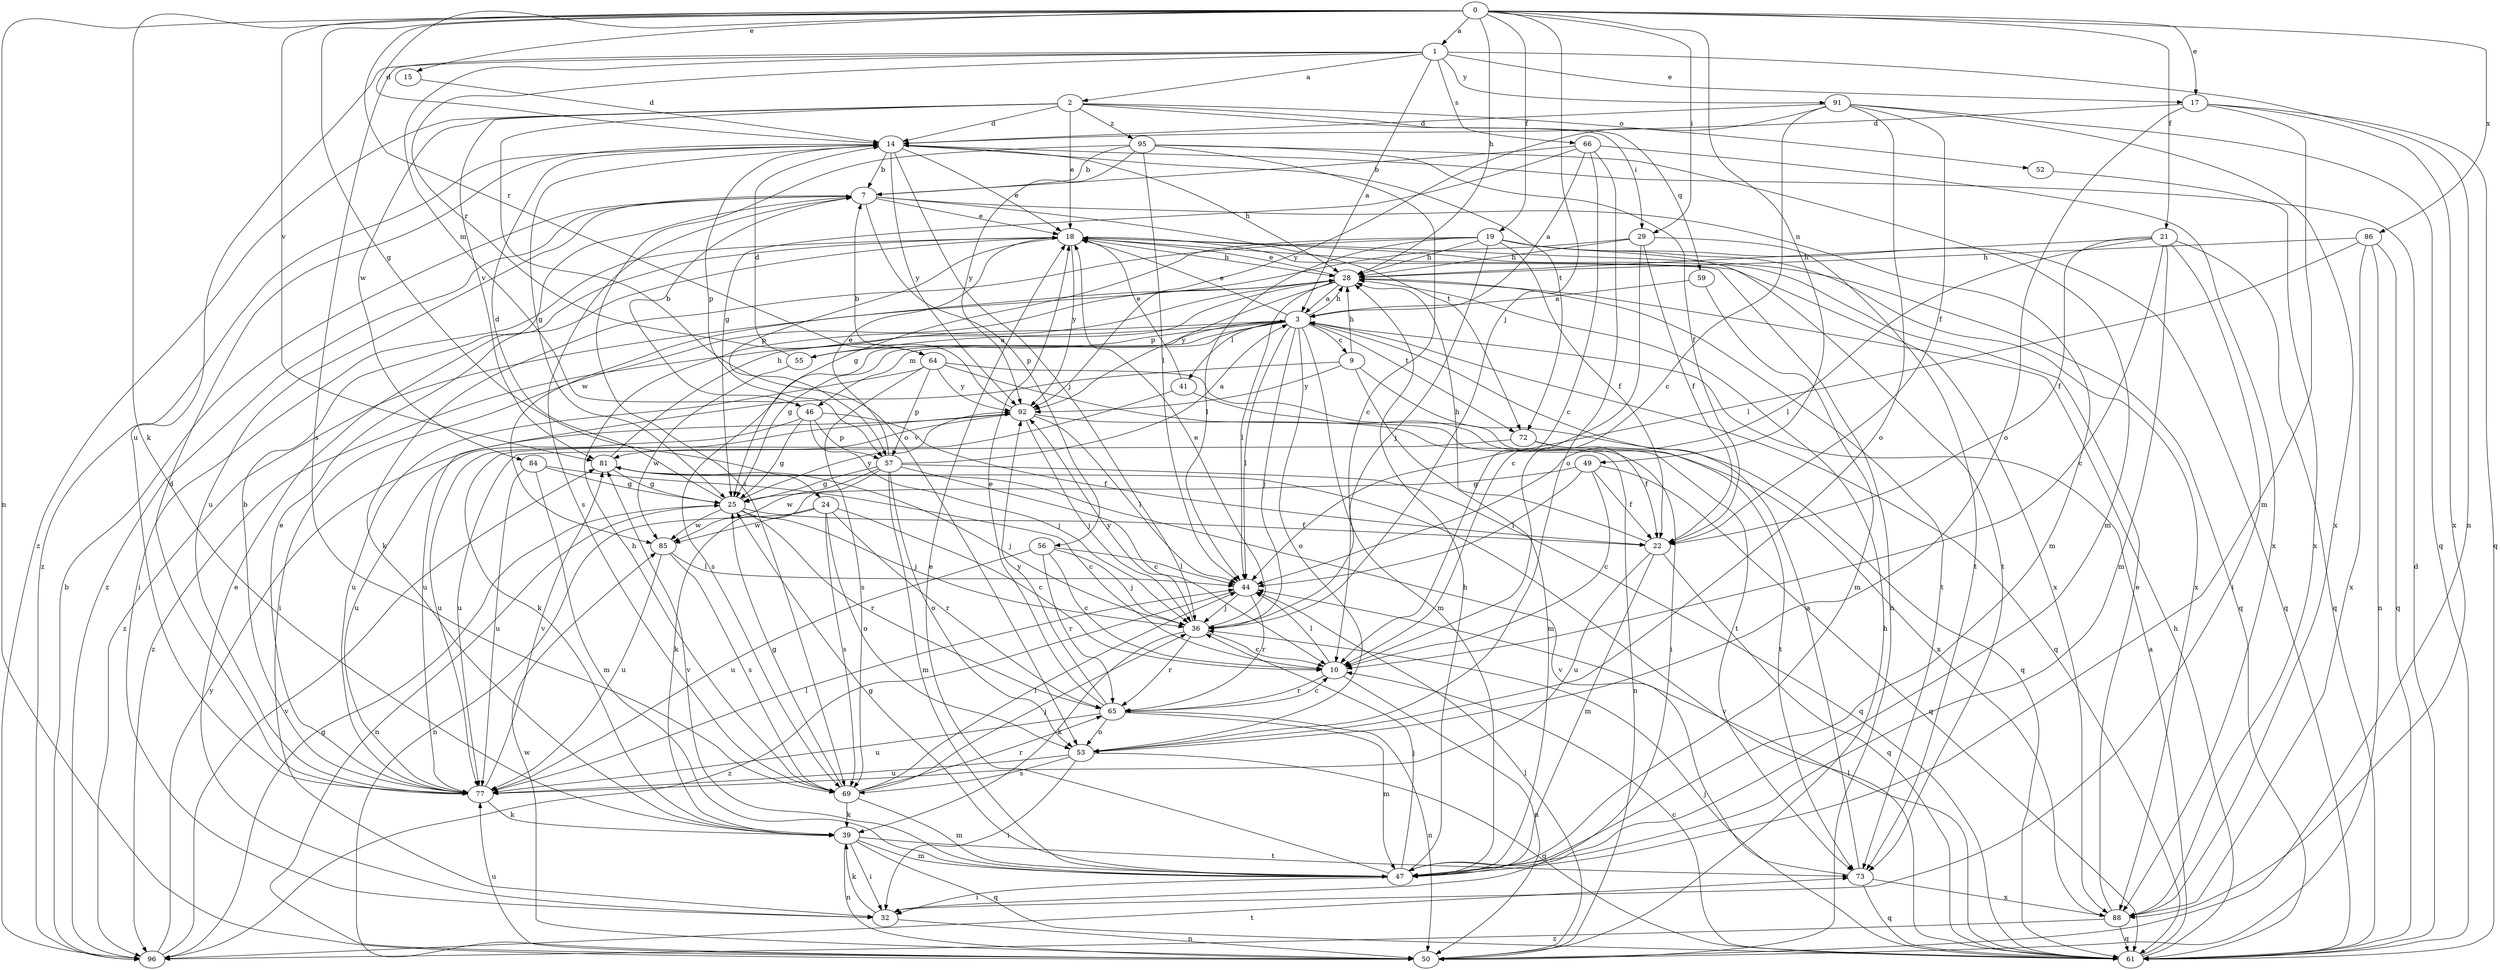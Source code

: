 strict digraph  {
0;
1;
2;
3;
7;
9;
10;
14;
15;
17;
18;
19;
21;
22;
24;
25;
28;
29;
32;
36;
39;
41;
44;
46;
47;
49;
50;
52;
53;
55;
56;
57;
59;
61;
64;
65;
66;
69;
72;
73;
77;
81;
84;
85;
86;
88;
91;
92;
95;
96;
0 -> 1  [label=a];
0 -> 14  [label=d];
0 -> 15  [label=e];
0 -> 17  [label=e];
0 -> 19  [label=f];
0 -> 21  [label=f];
0 -> 24  [label=g];
0 -> 28  [label=h];
0 -> 29  [label=i];
0 -> 36  [label=j];
0 -> 39  [label=k];
0 -> 49  [label=n];
0 -> 50  [label=n];
0 -> 64  [label=r];
0 -> 81  [label=v];
0 -> 86  [label=x];
1 -> 2  [label=a];
1 -> 3  [label=a];
1 -> 17  [label=e];
1 -> 46  [label=m];
1 -> 50  [label=n];
1 -> 64  [label=r];
1 -> 66  [label=s];
1 -> 69  [label=s];
1 -> 77  [label=u];
1 -> 91  [label=y];
2 -> 14  [label=d];
2 -> 18  [label=e];
2 -> 29  [label=i];
2 -> 52  [label=o];
2 -> 53  [label=o];
2 -> 59  [label=q];
2 -> 81  [label=v];
2 -> 84  [label=w];
2 -> 95  [label=z];
2 -> 96  [label=z];
3 -> 9  [label=c];
3 -> 18  [label=e];
3 -> 25  [label=g];
3 -> 28  [label=h];
3 -> 36  [label=j];
3 -> 41  [label=l];
3 -> 44  [label=l];
3 -> 46  [label=m];
3 -> 47  [label=m];
3 -> 53  [label=o];
3 -> 55  [label=p];
3 -> 61  [label=q];
3 -> 69  [label=s];
3 -> 72  [label=t];
3 -> 96  [label=z];
7 -> 18  [label=e];
7 -> 47  [label=m];
7 -> 56  [label=p];
7 -> 69  [label=s];
7 -> 72  [label=t];
7 -> 77  [label=u];
7 -> 96  [label=z];
9 -> 28  [label=h];
9 -> 47  [label=m];
9 -> 61  [label=q];
9 -> 77  [label=u];
9 -> 92  [label=y];
10 -> 44  [label=l];
10 -> 50  [label=n];
10 -> 65  [label=r];
14 -> 7  [label=b];
14 -> 18  [label=e];
14 -> 25  [label=g];
14 -> 28  [label=h];
14 -> 36  [label=j];
14 -> 57  [label=p];
14 -> 72  [label=t];
14 -> 92  [label=y];
14 -> 96  [label=z];
15 -> 14  [label=d];
17 -> 14  [label=d];
17 -> 47  [label=m];
17 -> 53  [label=o];
17 -> 61  [label=q];
17 -> 88  [label=x];
18 -> 28  [label=h];
18 -> 32  [label=i];
18 -> 50  [label=n];
18 -> 57  [label=p];
18 -> 61  [label=q];
18 -> 88  [label=x];
18 -> 92  [label=y];
19 -> 22  [label=f];
19 -> 25  [label=g];
19 -> 28  [label=h];
19 -> 36  [label=j];
19 -> 39  [label=k];
19 -> 44  [label=l];
19 -> 61  [label=q];
19 -> 73  [label=t];
19 -> 88  [label=x];
21 -> 10  [label=c];
21 -> 22  [label=f];
21 -> 28  [label=h];
21 -> 32  [label=i];
21 -> 44  [label=l];
21 -> 47  [label=m];
21 -> 61  [label=q];
22 -> 28  [label=h];
22 -> 47  [label=m];
22 -> 61  [label=q];
22 -> 77  [label=u];
24 -> 10  [label=c];
24 -> 50  [label=n];
24 -> 53  [label=o];
24 -> 65  [label=r];
24 -> 69  [label=s];
24 -> 85  [label=w];
25 -> 14  [label=d];
25 -> 22  [label=f];
25 -> 36  [label=j];
25 -> 50  [label=n];
25 -> 65  [label=r];
25 -> 85  [label=w];
25 -> 92  [label=y];
28 -> 3  [label=a];
28 -> 18  [label=e];
28 -> 32  [label=i];
28 -> 44  [label=l];
28 -> 73  [label=t];
28 -> 92  [label=y];
28 -> 96  [label=z];
29 -> 10  [label=c];
29 -> 22  [label=f];
29 -> 28  [label=h];
29 -> 73  [label=t];
29 -> 85  [label=w];
32 -> 18  [label=e];
32 -> 39  [label=k];
32 -> 50  [label=n];
36 -> 10  [label=c];
36 -> 18  [label=e];
36 -> 39  [label=k];
36 -> 65  [label=r];
36 -> 92  [label=y];
39 -> 32  [label=i];
39 -> 47  [label=m];
39 -> 50  [label=n];
39 -> 61  [label=q];
39 -> 73  [label=t];
41 -> 18  [label=e];
41 -> 39  [label=k];
41 -> 73  [label=t];
44 -> 36  [label=j];
44 -> 65  [label=r];
44 -> 96  [label=z];
46 -> 7  [label=b];
46 -> 22  [label=f];
46 -> 25  [label=g];
46 -> 36  [label=j];
46 -> 57  [label=p];
46 -> 77  [label=u];
47 -> 18  [label=e];
47 -> 25  [label=g];
47 -> 28  [label=h];
47 -> 32  [label=i];
47 -> 36  [label=j];
47 -> 81  [label=v];
49 -> 10  [label=c];
49 -> 22  [label=f];
49 -> 25  [label=g];
49 -> 44  [label=l];
49 -> 61  [label=q];
50 -> 28  [label=h];
50 -> 44  [label=l];
50 -> 77  [label=u];
50 -> 85  [label=w];
52 -> 88  [label=x];
53 -> 32  [label=i];
53 -> 61  [label=q];
53 -> 69  [label=s];
53 -> 77  [label=u];
55 -> 3  [label=a];
55 -> 14  [label=d];
55 -> 85  [label=w];
56 -> 10  [label=c];
56 -> 36  [label=j];
56 -> 44  [label=l];
56 -> 65  [label=r];
56 -> 77  [label=u];
57 -> 3  [label=a];
57 -> 10  [label=c];
57 -> 18  [label=e];
57 -> 25  [label=g];
57 -> 39  [label=k];
57 -> 47  [label=m];
57 -> 53  [label=o];
57 -> 61  [label=q];
57 -> 85  [label=w];
59 -> 3  [label=a];
59 -> 47  [label=m];
61 -> 3  [label=a];
61 -> 10  [label=c];
61 -> 14  [label=d];
61 -> 28  [label=h];
61 -> 36  [label=j];
61 -> 44  [label=l];
61 -> 81  [label=v];
64 -> 32  [label=i];
64 -> 57  [label=p];
64 -> 69  [label=s];
64 -> 77  [label=u];
64 -> 88  [label=x];
64 -> 92  [label=y];
65 -> 10  [label=c];
65 -> 18  [label=e];
65 -> 47  [label=m];
65 -> 50  [label=n];
65 -> 53  [label=o];
65 -> 77  [label=u];
65 -> 92  [label=y];
66 -> 3  [label=a];
66 -> 7  [label=b];
66 -> 10  [label=c];
66 -> 25  [label=g];
66 -> 53  [label=o];
66 -> 88  [label=x];
69 -> 25  [label=g];
69 -> 28  [label=h];
69 -> 36  [label=j];
69 -> 39  [label=k];
69 -> 44  [label=l];
69 -> 47  [label=m];
69 -> 65  [label=r];
72 -> 22  [label=f];
72 -> 73  [label=t];
72 -> 77  [label=u];
73 -> 3  [label=a];
73 -> 61  [label=q];
73 -> 81  [label=v];
73 -> 88  [label=x];
77 -> 7  [label=b];
77 -> 14  [label=d];
77 -> 18  [label=e];
77 -> 39  [label=k];
77 -> 44  [label=l];
77 -> 81  [label=v];
81 -> 25  [label=g];
81 -> 28  [label=h];
81 -> 36  [label=j];
84 -> 10  [label=c];
84 -> 25  [label=g];
84 -> 47  [label=m];
84 -> 77  [label=u];
85 -> 44  [label=l];
85 -> 69  [label=s];
85 -> 77  [label=u];
86 -> 28  [label=h];
86 -> 44  [label=l];
86 -> 50  [label=n];
86 -> 61  [label=q];
86 -> 88  [label=x];
88 -> 18  [label=e];
88 -> 61  [label=q];
88 -> 96  [label=z];
91 -> 10  [label=c];
91 -> 14  [label=d];
91 -> 22  [label=f];
91 -> 53  [label=o];
91 -> 61  [label=q];
91 -> 88  [label=x];
91 -> 92  [label=y];
92 -> 7  [label=b];
92 -> 36  [label=j];
92 -> 44  [label=l];
92 -> 50  [label=n];
92 -> 77  [label=u];
92 -> 81  [label=v];
95 -> 7  [label=b];
95 -> 10  [label=c];
95 -> 22  [label=f];
95 -> 44  [label=l];
95 -> 47  [label=m];
95 -> 69  [label=s];
95 -> 92  [label=y];
96 -> 7  [label=b];
96 -> 25  [label=g];
96 -> 73  [label=t];
96 -> 81  [label=v];
96 -> 92  [label=y];
}
